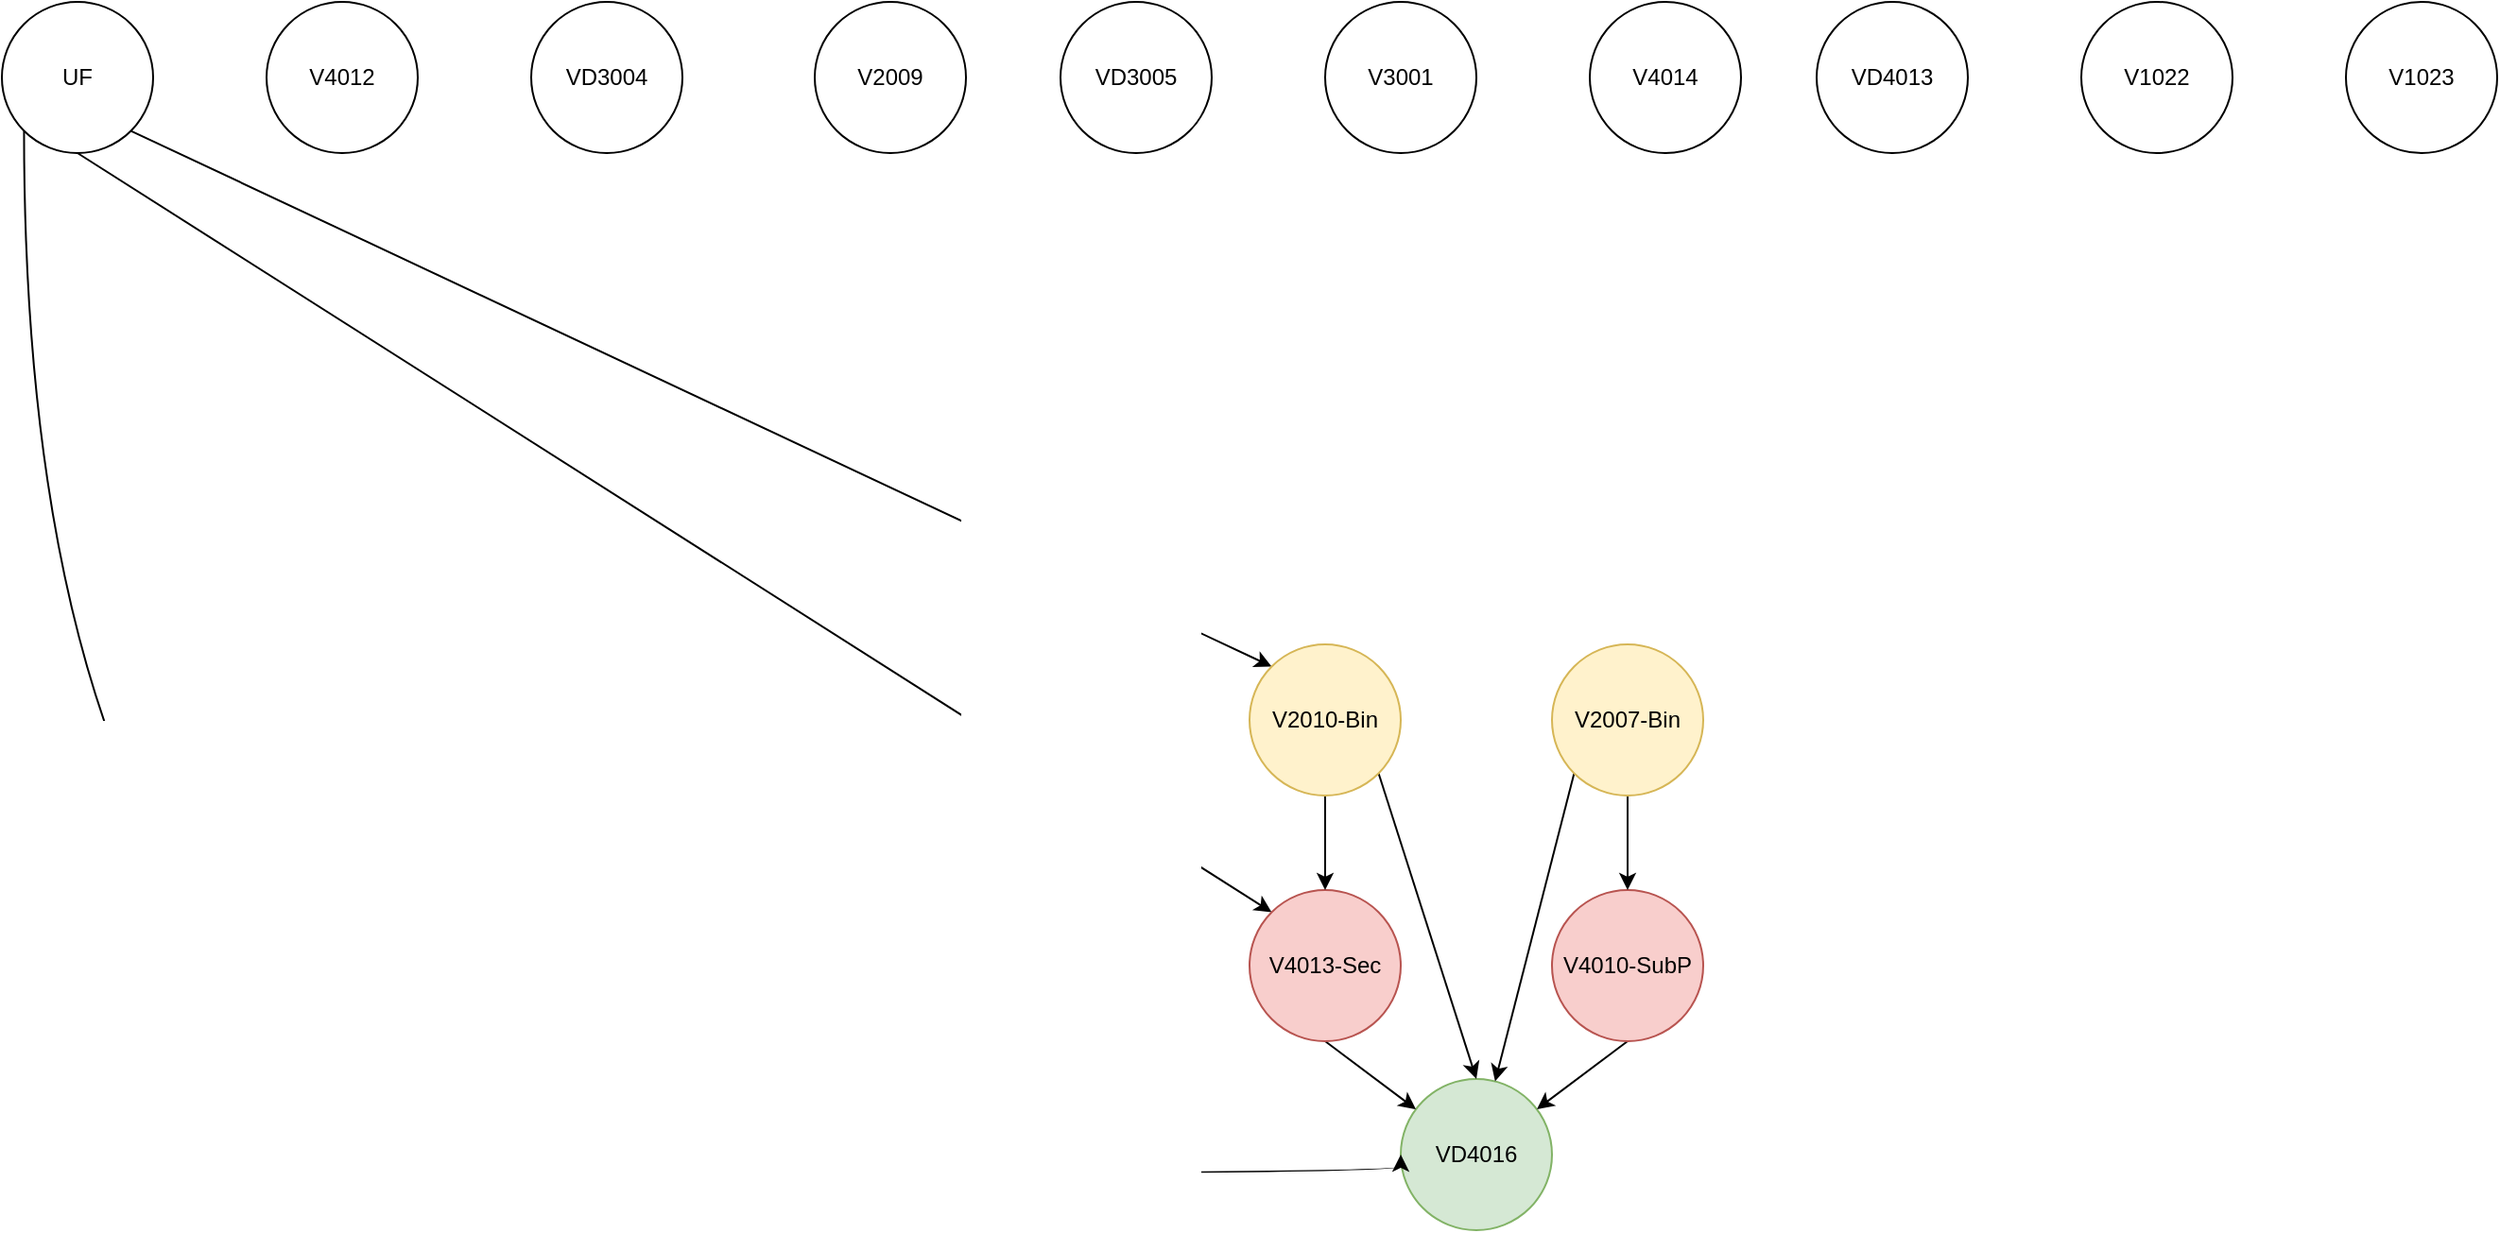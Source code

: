 <mxfile version="15.4.0" type="device" pages="2"><diagram id="VmKimPBvYOJlXTIR0K4N" name="Página-1"><mxGraphModel dx="768" dy="482" grid="1" gridSize="10" guides="1" tooltips="1" connect="1" arrows="1" fold="1" page="1" pageScale="1" pageWidth="3300" pageHeight="4681" math="0" shadow="0"><root><mxCell id="0"/><mxCell id="1" parent="0"/><mxCell id="xV38gaNbVjRDk5gzi1bl-1" value="VD4016" style="ellipse;whiteSpace=wrap;html=1;aspect=fixed;fillColor=#d5e8d4;strokeColor=#82b366;" parent="1" vertex="1"><mxGeometry x="850" y="1010" width="80" height="80" as="geometry"/></mxCell><mxCell id="xV38gaNbVjRDk5gzi1bl-25" style="edgeStyle=none;rounded=0;orthogonalLoop=1;jettySize=auto;html=1;exitX=1;exitY=1;exitDx=0;exitDy=0;entryX=0;entryY=0;entryDx=0;entryDy=0;" parent="1" source="xV38gaNbVjRDk5gzi1bl-2" target="xV38gaNbVjRDk5gzi1bl-15" edge="1"><mxGeometry relative="1" as="geometry"/></mxCell><mxCell id="xV38gaNbVjRDk5gzi1bl-26" style="edgeStyle=none;rounded=0;orthogonalLoop=1;jettySize=auto;html=1;exitX=0.5;exitY=1;exitDx=0;exitDy=0;entryX=0;entryY=0;entryDx=0;entryDy=0;" parent="1" source="xV38gaNbVjRDk5gzi1bl-2" target="xV38gaNbVjRDk5gzi1bl-9" edge="1"><mxGeometry relative="1" as="geometry"/></mxCell><mxCell id="xV38gaNbVjRDk5gzi1bl-27" style="edgeStyle=orthogonalEdgeStyle;rounded=0;orthogonalLoop=1;jettySize=auto;html=1;exitX=0;exitY=1;exitDx=0;exitDy=0;entryX=0;entryY=0.5;entryDx=0;entryDy=0;curved=1;" parent="1" source="xV38gaNbVjRDk5gzi1bl-2" target="xV38gaNbVjRDk5gzi1bl-1" edge="1"><mxGeometry relative="1" as="geometry"><Array as="points"><mxPoint x="122" y="1060"/><mxPoint x="850" y="1060"/></Array></mxGeometry></mxCell><mxCell id="xV38gaNbVjRDk5gzi1bl-2" value="UF" style="ellipse;whiteSpace=wrap;html=1;aspect=fixed;" parent="1" vertex="1"><mxGeometry x="110" y="440" width="80" height="80" as="geometry"/></mxCell><mxCell id="xV38gaNbVjRDk5gzi1bl-22" style="edgeStyle=none;rounded=0;orthogonalLoop=1;jettySize=auto;html=1;exitX=0.5;exitY=1;exitDx=0;exitDy=0;" parent="1" source="xV38gaNbVjRDk5gzi1bl-4" target="xV38gaNbVjRDk5gzi1bl-1" edge="1"><mxGeometry relative="1" as="geometry"/></mxCell><mxCell id="xV38gaNbVjRDk5gzi1bl-4" value="V4010-SubP" style="ellipse;whiteSpace=wrap;html=1;aspect=fixed;fillColor=#f8cecc;strokeColor=#b85450;" parent="1" vertex="1"><mxGeometry x="930" y="910" width="80" height="80" as="geometry"/></mxCell><mxCell id="xV38gaNbVjRDk5gzi1bl-5" value="V3001" style="ellipse;whiteSpace=wrap;html=1;aspect=fixed;" parent="1" vertex="1"><mxGeometry x="810" y="440" width="80" height="80" as="geometry"/></mxCell><mxCell id="xV38gaNbVjRDk5gzi1bl-6" value="V1023" style="ellipse;whiteSpace=wrap;html=1;aspect=fixed;" parent="1" vertex="1"><mxGeometry x="1350" y="440" width="80" height="80" as="geometry"/></mxCell><mxCell id="xV38gaNbVjRDk5gzi1bl-7" value="V1022" style="ellipse;whiteSpace=wrap;html=1;aspect=fixed;" parent="1" vertex="1"><mxGeometry x="1210" y="440" width="80" height="80" as="geometry"/></mxCell><mxCell id="xV38gaNbVjRDk5gzi1bl-8" value="VD3004" style="ellipse;whiteSpace=wrap;html=1;aspect=fixed;" parent="1" vertex="1"><mxGeometry x="390" y="440" width="80" height="80" as="geometry"/></mxCell><mxCell id="xV38gaNbVjRDk5gzi1bl-19" style="rounded=0;orthogonalLoop=1;jettySize=auto;html=1;exitX=0.5;exitY=1;exitDx=0;exitDy=0;" parent="1" source="xV38gaNbVjRDk5gzi1bl-9" target="xV38gaNbVjRDk5gzi1bl-1" edge="1"><mxGeometry relative="1" as="geometry"/></mxCell><mxCell id="xV38gaNbVjRDk5gzi1bl-9" value="V4013-Sec" style="ellipse;whiteSpace=wrap;html=1;aspect=fixed;fillColor=#f8cecc;strokeColor=#b85450;" parent="1" vertex="1"><mxGeometry x="770" y="910" width="80" height="80" as="geometry"/></mxCell><mxCell id="xV38gaNbVjRDk5gzi1bl-10" value="V4014" style="ellipse;whiteSpace=wrap;html=1;aspect=fixed;" parent="1" vertex="1"><mxGeometry x="950" y="440" width="80" height="80" as="geometry"/></mxCell><mxCell id="xV38gaNbVjRDk5gzi1bl-11" value="V4012" style="ellipse;whiteSpace=wrap;html=1;aspect=fixed;" parent="1" vertex="1"><mxGeometry x="250" y="440" width="80" height="80" as="geometry"/></mxCell><mxCell id="xV38gaNbVjRDk5gzi1bl-12" value="VD4013" style="ellipse;whiteSpace=wrap;html=1;aspect=fixed;" parent="1" vertex="1"><mxGeometry x="1070" y="440" width="80" height="80" as="geometry"/></mxCell><mxCell id="xV38gaNbVjRDk5gzi1bl-13" value="V2009" style="ellipse;whiteSpace=wrap;html=1;aspect=fixed;" parent="1" vertex="1"><mxGeometry x="540" y="440" width="80" height="80" as="geometry"/></mxCell><mxCell id="xV38gaNbVjRDk5gzi1bl-14" value="VD3005" style="ellipse;whiteSpace=wrap;html=1;aspect=fixed;" parent="1" vertex="1"><mxGeometry x="670" y="440" width="80" height="80" as="geometry"/></mxCell><mxCell id="xV38gaNbVjRDk5gzi1bl-17" value="" style="rounded=0;orthogonalLoop=1;jettySize=auto;html=1;" parent="1" source="xV38gaNbVjRDk5gzi1bl-15" target="xV38gaNbVjRDk5gzi1bl-9" edge="1"><mxGeometry relative="1" as="geometry"/></mxCell><mxCell id="xV38gaNbVjRDk5gzi1bl-23" style="edgeStyle=none;rounded=0;orthogonalLoop=1;jettySize=auto;html=1;exitX=1;exitY=1;exitDx=0;exitDy=0;entryX=0.5;entryY=0;entryDx=0;entryDy=0;" parent="1" source="xV38gaNbVjRDk5gzi1bl-15" target="xV38gaNbVjRDk5gzi1bl-1" edge="1"><mxGeometry relative="1" as="geometry"/></mxCell><mxCell id="xV38gaNbVjRDk5gzi1bl-15" value="V2010-Bin" style="ellipse;whiteSpace=wrap;html=1;aspect=fixed;fillColor=#fff2cc;strokeColor=#d6b656;" parent="1" vertex="1"><mxGeometry x="770" y="780" width="80" height="80" as="geometry"/></mxCell><mxCell id="xV38gaNbVjRDk5gzi1bl-18" style="rounded=0;orthogonalLoop=1;jettySize=auto;html=1;exitX=0.5;exitY=1;exitDx=0;exitDy=0;" parent="1" source="xV38gaNbVjRDk5gzi1bl-16" target="xV38gaNbVjRDk5gzi1bl-4" edge="1"><mxGeometry relative="1" as="geometry"/></mxCell><mxCell id="xV38gaNbVjRDk5gzi1bl-24" style="edgeStyle=none;rounded=0;orthogonalLoop=1;jettySize=auto;html=1;exitX=0;exitY=1;exitDx=0;exitDy=0;" parent="1" source="xV38gaNbVjRDk5gzi1bl-16" target="xV38gaNbVjRDk5gzi1bl-1" edge="1"><mxGeometry relative="1" as="geometry"><mxPoint x="890" y="1030" as="targetPoint"/></mxGeometry></mxCell><mxCell id="xV38gaNbVjRDk5gzi1bl-16" value="V2007-Bin" style="ellipse;whiteSpace=wrap;html=1;aspect=fixed;fillColor=#fff2cc;strokeColor=#d6b656;" parent="1" vertex="1"><mxGeometry x="930" y="780" width="80" height="80" as="geometry"/></mxCell></root></mxGraphModel></diagram><diagram id="QsQY4VUxJvXz0JFiKcni" name="mediation structure"><mxGraphModel dx="1280" dy="803" grid="1" gridSize="10" guides="1" tooltips="1" connect="1" arrows="1" fold="1" page="1" pageScale="1" pageWidth="3300" pageHeight="4681" math="0" shadow="0"><root><mxCell id="WrpzAKhjAHlgDbV-iszh-0"/><mxCell id="WrpzAKhjAHlgDbV-iszh-1" parent="WrpzAKhjAHlgDbV-iszh-0"/></root></mxGraphModel></diagram></mxfile>